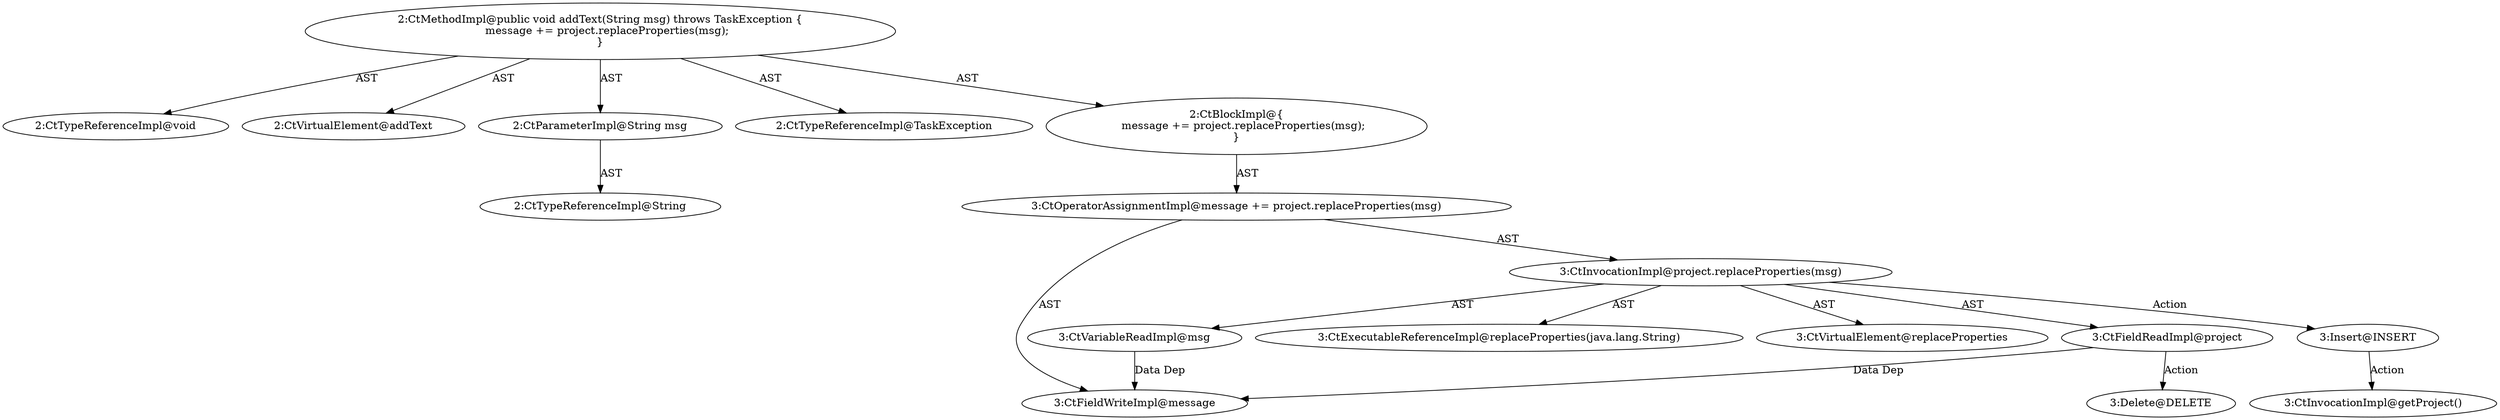 digraph "addText#?,String" {
0 [label="2:CtTypeReferenceImpl@void" shape=ellipse]
1 [label="2:CtVirtualElement@addText" shape=ellipse]
2 [label="2:CtParameterImpl@String msg" shape=ellipse]
3 [label="2:CtTypeReferenceImpl@String" shape=ellipse]
4 [label="2:CtTypeReferenceImpl@TaskException" shape=ellipse]
5 [label="3:CtFieldWriteImpl@message" shape=ellipse]
6 [label="3:CtExecutableReferenceImpl@replaceProperties(java.lang.String)" shape=ellipse]
7 [label="3:CtVirtualElement@replaceProperties" shape=ellipse]
8 [label="3:CtFieldReadImpl@project" shape=ellipse]
9 [label="3:CtVariableReadImpl@msg" shape=ellipse]
10 [label="3:CtInvocationImpl@project.replaceProperties(msg)" shape=ellipse]
11 [label="3:CtOperatorAssignmentImpl@message += project.replaceProperties(msg)" shape=ellipse]
12 [label="2:CtBlockImpl@\{
    message += project.replaceProperties(msg);
\}" shape=ellipse]
13 [label="2:CtMethodImpl@public void addText(String msg) throws TaskException \{
    message += project.replaceProperties(msg);
\}" shape=ellipse]
14 [label="3:Delete@DELETE" shape=ellipse]
15 [label="3:Insert@INSERT" shape=ellipse]
16 [label="3:CtInvocationImpl@getProject()" shape=ellipse]
2 -> 3 [label="AST"];
8 -> 5 [label="Data Dep"];
8 -> 14 [label="Action"];
9 -> 5 [label="Data Dep"];
10 -> 7 [label="AST"];
10 -> 8 [label="AST"];
10 -> 6 [label="AST"];
10 -> 9 [label="AST"];
10 -> 15 [label="Action"];
11 -> 5 [label="AST"];
11 -> 10 [label="AST"];
12 -> 11 [label="AST"];
13 -> 1 [label="AST"];
13 -> 0 [label="AST"];
13 -> 2 [label="AST"];
13 -> 4 [label="AST"];
13 -> 12 [label="AST"];
15 -> 16 [label="Action"];
}